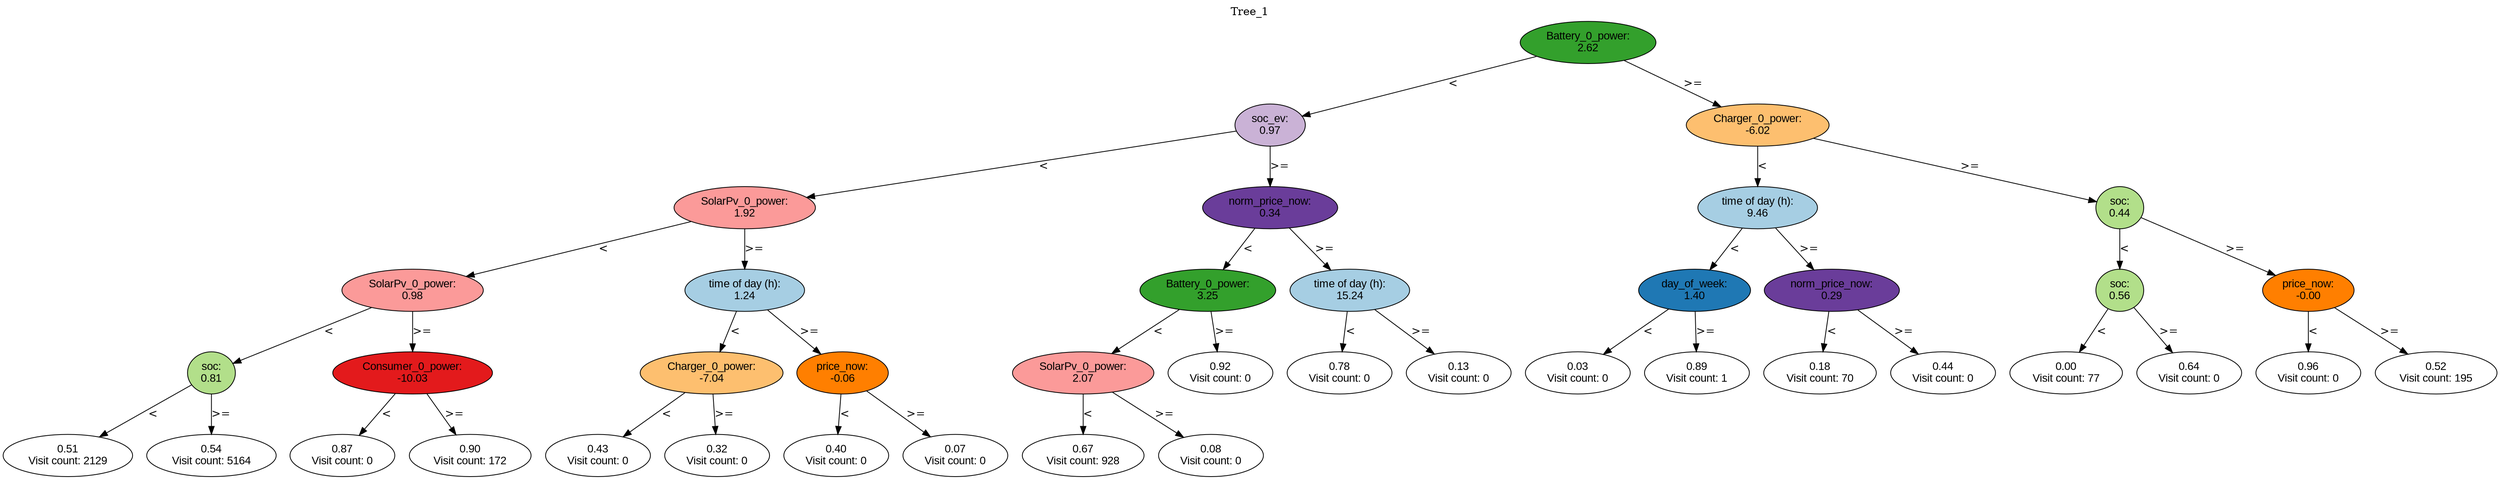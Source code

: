 digraph BST {
    node [fontname="Arial" style=filled colorscheme=paired12];
    0 [ label = "Battery_0_power:
2.62" fillcolor=4];
    1 [ label = "soc_ev:
0.97" fillcolor=9];
    2 [ label = "SolarPv_0_power:
1.92" fillcolor=5];
    3 [ label = "SolarPv_0_power:
0.98" fillcolor=5];
    4 [ label = "soc:
0.81" fillcolor=3];
    5 [ label = "0.51
Visit count: 2129" fillcolor=white];
    6 [ label = "0.54
Visit count: 5164" fillcolor=white];
    7 [ label = "Consumer_0_power:
-10.03" fillcolor=6];
    8 [ label = "0.87
Visit count: 0" fillcolor=white];
    9 [ label = "0.90
Visit count: 172" fillcolor=white];
    10 [ label = "time of day (h):
1.24" fillcolor=1];
    11 [ label = "Charger_0_power:
-7.04" fillcolor=7];
    12 [ label = "0.43
Visit count: 0" fillcolor=white];
    13 [ label = "0.32
Visit count: 0" fillcolor=white];
    14 [ label = "price_now:
-0.06" fillcolor=8];
    15 [ label = "0.40
Visit count: 0" fillcolor=white];
    16 [ label = "0.07
Visit count: 0" fillcolor=white];
    17 [ label = "norm_price_now:
0.34" fillcolor=10];
    18 [ label = "Battery_0_power:
3.25" fillcolor=4];
    19 [ label = "SolarPv_0_power:
2.07" fillcolor=5];
    20 [ label = "0.67
Visit count: 928" fillcolor=white];
    21 [ label = "0.08
Visit count: 0" fillcolor=white];
    22 [ label = "0.92
Visit count: 0" fillcolor=white];
    23 [ label = "time of day (h):
15.24" fillcolor=1];
    24 [ label = "0.78
Visit count: 0" fillcolor=white];
    25 [ label = "0.13
Visit count: 0" fillcolor=white];
    26 [ label = "Charger_0_power:
-6.02" fillcolor=7];
    27 [ label = "time of day (h):
9.46" fillcolor=1];
    28 [ label = "day_of_week:
1.40" fillcolor=2];
    29 [ label = "0.03
Visit count: 0" fillcolor=white];
    30 [ label = "0.89
Visit count: 1" fillcolor=white];
    31 [ label = "norm_price_now:
0.29" fillcolor=10];
    32 [ label = "0.18
Visit count: 70" fillcolor=white];
    33 [ label = "0.44
Visit count: 0" fillcolor=white];
    34 [ label = "soc:
0.44" fillcolor=3];
    35 [ label = "soc:
0.56" fillcolor=3];
    36 [ label = "0.00
Visit count: 77" fillcolor=white];
    37 [ label = "0.64
Visit count: 0" fillcolor=white];
    38 [ label = "price_now:
-0.00" fillcolor=8];
    39 [ label = "0.96
Visit count: 0" fillcolor=white];
    40 [ label = "0.52
Visit count: 195" fillcolor=white];

    0  -> 1[ label = "<"];
    0  -> 26[ label = ">="];
    1  -> 2[ label = "<"];
    1  -> 17[ label = ">="];
    2  -> 3[ label = "<"];
    2  -> 10[ label = ">="];
    3  -> 4[ label = "<"];
    3  -> 7[ label = ">="];
    4  -> 5[ label = "<"];
    4  -> 6[ label = ">="];
    7  -> 8[ label = "<"];
    7  -> 9[ label = ">="];
    10  -> 11[ label = "<"];
    10  -> 14[ label = ">="];
    11  -> 12[ label = "<"];
    11  -> 13[ label = ">="];
    14  -> 15[ label = "<"];
    14  -> 16[ label = ">="];
    17  -> 18[ label = "<"];
    17  -> 23[ label = ">="];
    18  -> 19[ label = "<"];
    18  -> 22[ label = ">="];
    19  -> 20[ label = "<"];
    19  -> 21[ label = ">="];
    23  -> 24[ label = "<"];
    23  -> 25[ label = ">="];
    26  -> 27[ label = "<"];
    26  -> 34[ label = ">="];
    27  -> 28[ label = "<"];
    27  -> 31[ label = ">="];
    28  -> 29[ label = "<"];
    28  -> 30[ label = ">="];
    31  -> 32[ label = "<"];
    31  -> 33[ label = ">="];
    34  -> 35[ label = "<"];
    34  -> 38[ label = ">="];
    35  -> 36[ label = "<"];
    35  -> 37[ label = ">="];
    38  -> 39[ label = "<"];
    38  -> 40[ label = ">="];

    labelloc="t";
    label="Tree_1";
}